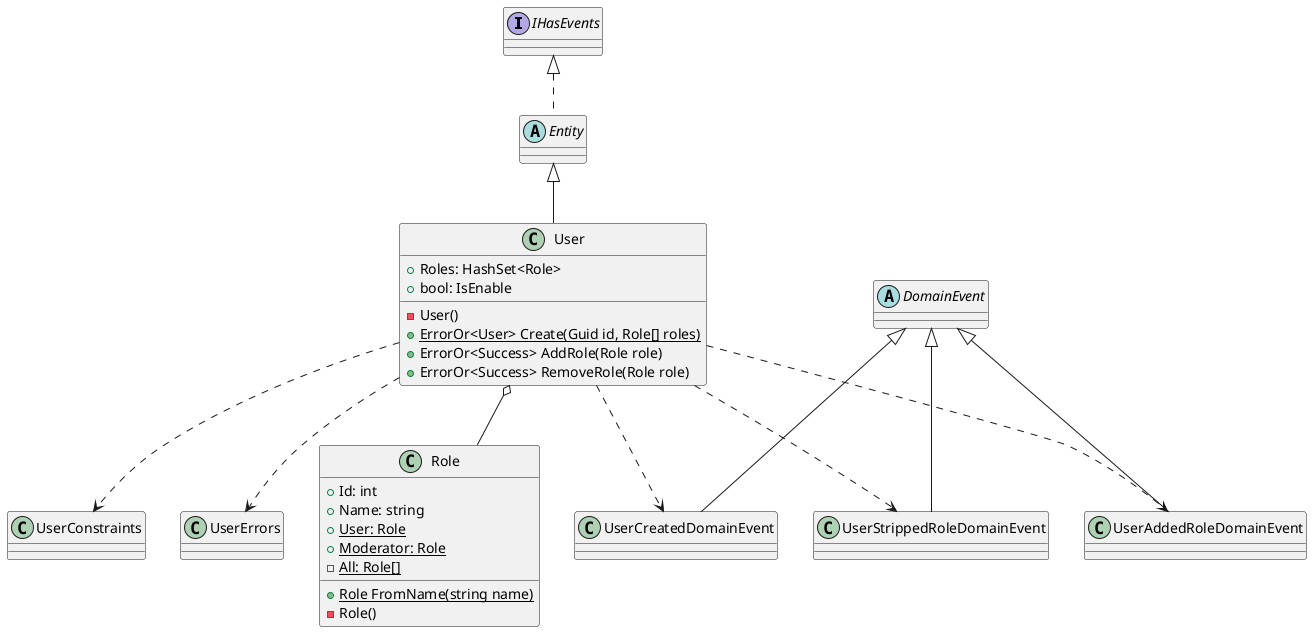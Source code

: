 @startuml users

' Base
    interface IHasEvents
    abstract class DomainEvent
    abstract class Entity implements IHasEvents

' Users
    class User extends Entity {
        +Roles: HashSet<Role>
        +bool: IsEnable
        -User()
        +{static}ErrorOr<User> Create(Guid id, Role[] roles)
        +ErrorOr<Success> AddRole(Role role)
        +ErrorOr<Success> RemoveRole(Role role)
    }

    static class UserConstraints
    static class UserErrors

    class UserCreatedDomainEvent extends DomainEvent
    class UserStrippedRoleDomainEvent extends DomainEvent
    class UserAddedRoleDomainEvent extends DomainEvent

    class Role {
        +Id: int
        +Name: string
        +{static} User: Role 
        +{static} Moderator: Role 
        -{static} All: Role[] 
        +{static} Role FromName(string name)
        -Role()
    }

    User ..> UserConstraints
    User ..> UserErrors
    User ..> UserCreatedDomainEvent
    User ..> UserAddedRoleDomainEvent
    User ..> UserStrippedRoleDomainEvent
    User o-- Role

@enduml
